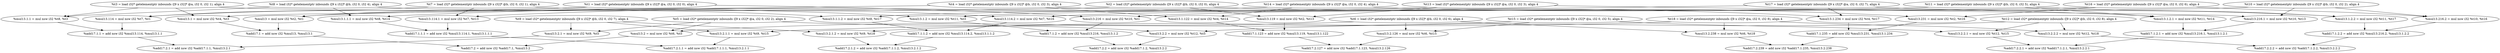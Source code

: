 digraph G {
compound=true
"t1" [label="  %t1 = load i32* getelementptr inbounds ([9 x i32]* @a, i32 0, i32 0), align 4"]
"t2" [label="  %t2 = load i32* getelementptr inbounds ([9 x i32]* @b, i32 0, i32 0), align 4"]
"mul13" [label="  %mul13 = mul nsw i32 %t2, %t1"]
"t3" [label="  %t3 = load i32* getelementptr inbounds ([9 x i32]* @a, i32 0, i32 1), align 4"]
"t4" [label="  %t4 = load i32* getelementptr inbounds ([9 x i32]* @b, i32 0, i32 3), align 4"]
"mul13.1" [label="  %mul13.1 = mul nsw i32 %t4, %t3"]
"add17.1" [label="  %add17.1 = add nsw i32 %mul13, %mul13.1"]
"t5" [label="  %t5 = load i32* getelementptr inbounds ([9 x i32]* @a, i32 0, i32 2), align 4"]
"t6" [label="  %t6 = load i32* getelementptr inbounds ([9 x i32]* @b, i32 0, i32 6), align 4"]
"mul13.2" [label="  %mul13.2 = mul nsw i32 %t6, %t5"]
"add17.2" [label="  %add17.2 = add nsw i32 %add17.1, %mul13.2"]
"t7" [label="  %t7 = load i32* getelementptr inbounds ([9 x i32]* @b, i32 0, i32 1), align 4"]
"mul13.114" [label="  %mul13.114 = mul nsw i32 %t7, %t1"]
"t8" [label="  %t8 = load i32* getelementptr inbounds ([9 x i32]* @b, i32 0, i32 4), align 4"]
"mul13.1.1" [label="  %mul13.1.1 = mul nsw i32 %t8, %t3"]
"add17.1.1" [label="  %add17.1.1 = add nsw i32 %mul13.114, %mul13.1.1"]
"t9" [label="  %t9 = load i32* getelementptr inbounds ([9 x i32]* @b, i32 0, i32 7), align 4"]
"mul13.2.1" [label="  %mul13.2.1 = mul nsw i32 %t9, %t5"]
"add17.2.1" [label="  %add17.2.1 = add nsw i32 %add17.1.1, %mul13.2.1"]
"t10" [label="  %t10 = load i32* getelementptr inbounds ([9 x i32]* @b, i32 0, i32 2), align 4"]
"mul13.216" [label="  %mul13.216 = mul nsw i32 %t10, %t1"]
"t11" [label="  %t11 = load i32* getelementptr inbounds ([9 x i32]* @b, i32 0, i32 5), align 4"]
"mul13.1.2" [label="  %mul13.1.2 = mul nsw i32 %t11, %t3"]
"add17.1.2" [label="  %add17.1.2 = add nsw i32 %mul13.216, %mul13.1.2"]
"t12" [label="  %t12 = load i32* getelementptr inbounds ([9 x i32]* @b, i32 0, i32 8), align 4"]
"mul13.2.2" [label="  %mul13.2.2 = mul nsw i32 %t12, %t5"]
"add17.2.2" [label="  %add17.2.2 = add nsw i32 %add17.1.2, %mul13.2.2"]
"t13" [label="  %t13 = load i32* getelementptr inbounds ([9 x i32]* @a, i32 0, i32 3), align 4"]
"mul13.119" [label="  %mul13.119 = mul nsw i32 %t2, %t13"]
"t14" [label="  %t14 = load i32* getelementptr inbounds ([9 x i32]* @a, i32 0, i32 4), align 4"]
"mul13.1.122" [label="  %mul13.1.122 = mul nsw i32 %t4, %t14"]
"add17.1.123" [label="  %add17.1.123 = add nsw i32 %mul13.119, %mul13.1.122"]
"t15" [label="  %t15 = load i32* getelementptr inbounds ([9 x i32]* @a, i32 0, i32 5), align 4"]
"mul13.2.126" [label="  %mul13.2.126 = mul nsw i32 %t6, %t15"]
"add17.2.127" [label="  %add17.2.127 = add nsw i32 %add17.1.123, %mul13.2.126"]
"mul13.114.1" [label="  %mul13.114.1 = mul nsw i32 %t7, %t13"]
"mul13.1.1.1" [label="  %mul13.1.1.1 = mul nsw i32 %t8, %t14"]
"add17.1.1.1" [label="  %add17.1.1.1 = add nsw i32 %mul13.114.1, %mul13.1.1.1"]
"mul13.2.1.1" [label="  %mul13.2.1.1 = mul nsw i32 %t9, %t15"]
"add17.2.1.1" [label="  %add17.2.1.1 = add nsw i32 %add17.1.1.1, %mul13.2.1.1"]
"mul13.216.1" [label="  %mul13.216.1 = mul nsw i32 %t10, %t13"]
"mul13.1.2.1" [label="  %mul13.1.2.1 = mul nsw i32 %t11, %t14"]
"add17.1.2.1" [label="  %add17.1.2.1 = add nsw i32 %mul13.216.1, %mul13.1.2.1"]
"mul13.2.2.1" [label="  %mul13.2.2.1 = mul nsw i32 %t12, %t15"]
"add17.2.2.1" [label="  %add17.2.2.1 = add nsw i32 %add17.1.2.1, %mul13.2.2.1"]
"t16" [label="  %t16 = load i32* getelementptr inbounds ([9 x i32]* @a, i32 0, i32 6), align 4"]
"mul13.231" [label="  %mul13.231 = mul nsw i32 %t2, %t16"]
"t17" [label="  %t17 = load i32* getelementptr inbounds ([9 x i32]* @a, i32 0, i32 7), align 4"]
"mul13.1.234" [label="  %mul13.1.234 = mul nsw i32 %t4, %t17"]
"add17.1.235" [label="  %add17.1.235 = add nsw i32 %mul13.231, %mul13.1.234"]
"t18" [label="  %t18 = load i32* getelementptr inbounds ([9 x i32]* @a, i32 0, i32 8), align 4"]
"mul13.2.238" [label="  %mul13.2.238 = mul nsw i32 %t6, %t18"]
"add17.2.239" [label="  %add17.2.239 = add nsw i32 %add17.1.235, %mul13.2.238"]
"mul13.114.2" [label="  %mul13.114.2 = mul nsw i32 %t7, %t16"]
"mul13.1.1.2" [label="  %mul13.1.1.2 = mul nsw i32 %t8, %t17"]
"add17.1.1.2" [label="  %add17.1.1.2 = add nsw i32 %mul13.114.2, %mul13.1.1.2"]
"mul13.2.1.2" [label="  %mul13.2.1.2 = mul nsw i32 %t9, %t18"]
"add17.2.1.2" [label="  %add17.2.1.2 = add nsw i32 %add17.1.1.2, %mul13.2.1.2"]
"mul13.216.2" [label="  %mul13.216.2 = mul nsw i32 %t10, %t16"]
"mul13.1.2.2" [label="  %mul13.1.2.2 = mul nsw i32 %t11, %t17"]
"add17.1.2.2" [label="  %add17.1.2.2 = add nsw i32 %mul13.216.2, %mul13.1.2.2"]
"mul13.2.2.2" [label="  %mul13.2.2.2 = mul nsw i32 %t12, %t18"]
"add17.2.2.2" [label="  %add17.2.2.2 = add nsw i32 %add17.1.2.2, %mul13.2.2.2"]
"t2" -> "mul13"
"t1" -> "mul13"
"t4" -> "mul13.1"
"t3" -> "mul13.1"
"mul13" -> "add17.1"
"mul13.1" -> "add17.1"
"t6" -> "mul13.2"
"t5" -> "mul13.2"
"add17.1" -> "add17.2"
"mul13.2" -> "add17.2"
"t7" -> "mul13.114"
"t1" -> "mul13.114"
"t8" -> "mul13.1.1"
"t3" -> "mul13.1.1"
"mul13.114" -> "add17.1.1"
"mul13.1.1" -> "add17.1.1"
"t9" -> "mul13.2.1"
"t5" -> "mul13.2.1"
"add17.1.1" -> "add17.2.1"
"mul13.2.1" -> "add17.2.1"
"t10" -> "mul13.216"
"t1" -> "mul13.216"
"t11" -> "mul13.1.2"
"t3" -> "mul13.1.2"
"mul13.216" -> "add17.1.2"
"mul13.1.2" -> "add17.1.2"
"t12" -> "mul13.2.2"
"t5" -> "mul13.2.2"
"add17.1.2" -> "add17.2.2"
"mul13.2.2" -> "add17.2.2"
"t2" -> "mul13.119"
"t13" -> "mul13.119"
"t4" -> "mul13.1.122"
"t14" -> "mul13.1.122"
"mul13.119" -> "add17.1.123"
"mul13.1.122" -> "add17.1.123"
"t6" -> "mul13.2.126"
"t15" -> "mul13.2.126"
"add17.1.123" -> "add17.2.127"
"mul13.2.126" -> "add17.2.127"
"t7" -> "mul13.114.1"
"t13" -> "mul13.114.1"
"t8" -> "mul13.1.1.1"
"t14" -> "mul13.1.1.1"
"mul13.114.1" -> "add17.1.1.1"
"mul13.1.1.1" -> "add17.1.1.1"
"t9" -> "mul13.2.1.1"
"t15" -> "mul13.2.1.1"
"add17.1.1.1" -> "add17.2.1.1"
"mul13.2.1.1" -> "add17.2.1.1"
"t10" -> "mul13.216.1"
"t13" -> "mul13.216.1"
"t11" -> "mul13.1.2.1"
"t14" -> "mul13.1.2.1"
"mul13.216.1" -> "add17.1.2.1"
"mul13.1.2.1" -> "add17.1.2.1"
"t12" -> "mul13.2.2.1"
"t15" -> "mul13.2.2.1"
"add17.1.2.1" -> "add17.2.2.1"
"mul13.2.2.1" -> "add17.2.2.1"
"t2" -> "mul13.231"
"t16" -> "mul13.231"
"t4" -> "mul13.1.234"
"t17" -> "mul13.1.234"
"mul13.231" -> "add17.1.235"
"mul13.1.234" -> "add17.1.235"
"t6" -> "mul13.2.238"
"t18" -> "mul13.2.238"
"add17.1.235" -> "add17.2.239"
"mul13.2.238" -> "add17.2.239"
"t7" -> "mul13.114.2"
"t16" -> "mul13.114.2"
"t8" -> "mul13.1.1.2"
"t17" -> "mul13.1.1.2"
"mul13.114.2" -> "add17.1.1.2"
"mul13.1.1.2" -> "add17.1.1.2"
"t9" -> "mul13.2.1.2"
"t18" -> "mul13.2.1.2"
"add17.1.1.2" -> "add17.2.1.2"
"mul13.2.1.2" -> "add17.2.1.2"
"t10" -> "mul13.216.2"
"t16" -> "mul13.216.2"
"t11" -> "mul13.1.2.2"
"t17" -> "mul13.1.2.2"
"mul13.216.2" -> "add17.1.2.2"
"mul13.1.2.2" -> "add17.1.2.2"
"t12" -> "mul13.2.2.2"
"t18" -> "mul13.2.2.2"
"add17.1.2.2" -> "add17.2.2.2"
"mul13.2.2.2" -> "add17.2.2.2"
}
